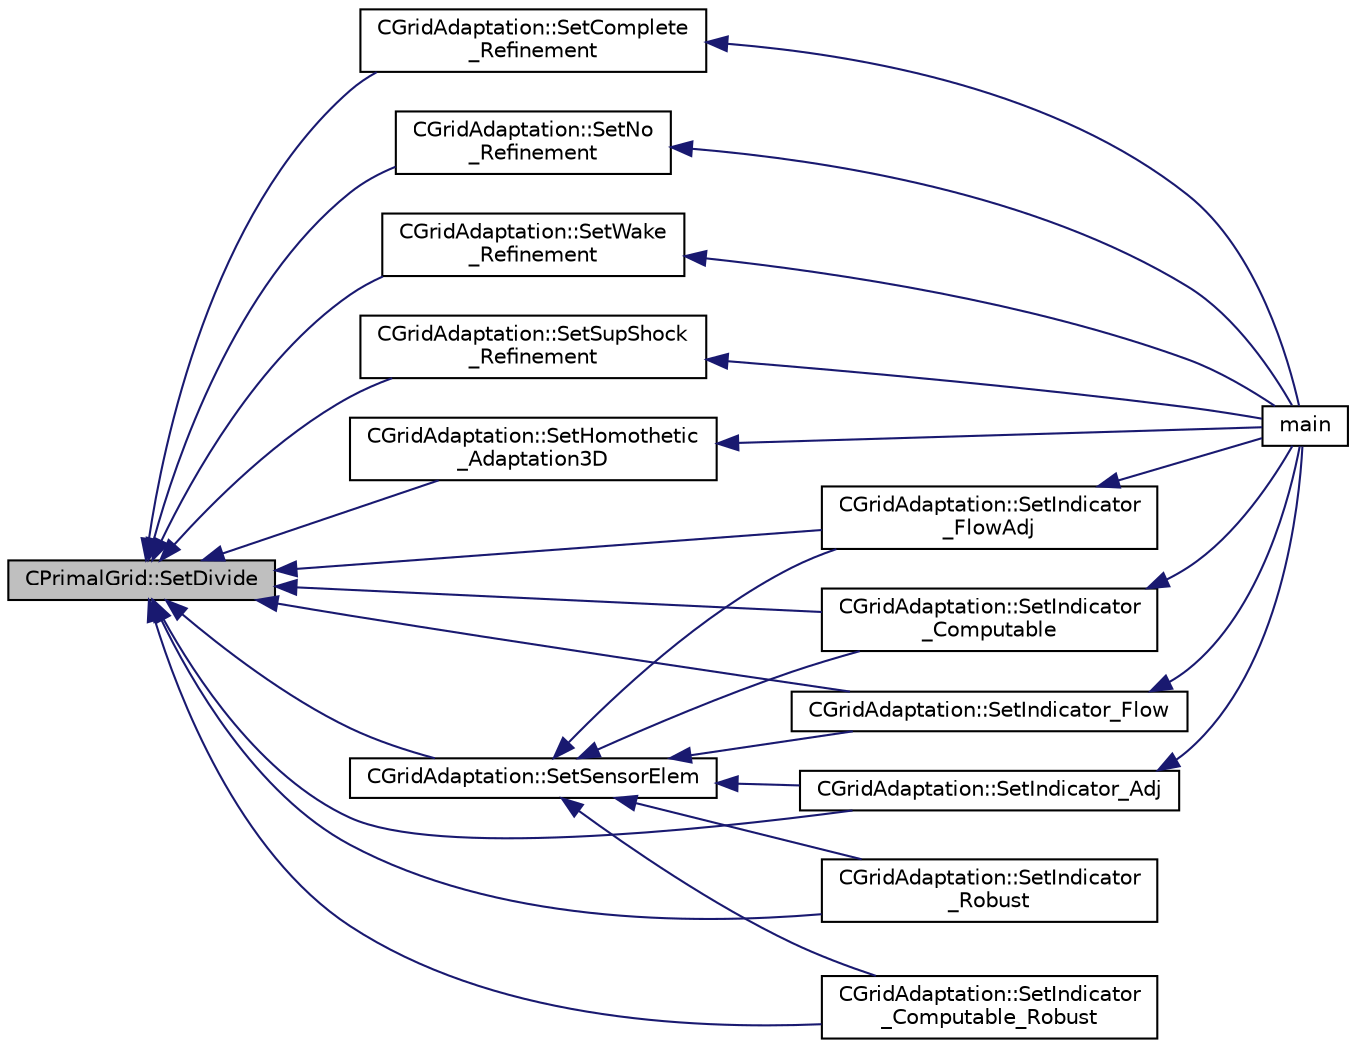 digraph "CPrimalGrid::SetDivide"
{
  edge [fontname="Helvetica",fontsize="10",labelfontname="Helvetica",labelfontsize="10"];
  node [fontname="Helvetica",fontsize="10",shape=record];
  rankdir="LR";
  Node533 [label="CPrimalGrid::SetDivide",height=0.2,width=0.4,color="black", fillcolor="grey75", style="filled", fontcolor="black"];
  Node533 -> Node534 [dir="back",color="midnightblue",fontsize="10",style="solid",fontname="Helvetica"];
  Node534 [label="CGridAdaptation::SetComplete\l_Refinement",height=0.2,width=0.4,color="black", fillcolor="white", style="filled",URL="$class_c_grid_adaptation.html#a3f9c2a92d5e55daf75f684b57c3e43fe",tooltip="Do a complete adaptation of the computational grid. "];
  Node534 -> Node535 [dir="back",color="midnightblue",fontsize="10",style="solid",fontname="Helvetica"];
  Node535 [label="main",height=0.2,width=0.4,color="black", fillcolor="white", style="filled",URL="$_s_u2___m_s_h_8cpp.html#a0ddf1224851353fc92bfbff6f499fa97"];
  Node533 -> Node536 [dir="back",color="midnightblue",fontsize="10",style="solid",fontname="Helvetica"];
  Node536 [label="CGridAdaptation::SetNo\l_Refinement",height=0.2,width=0.4,color="black", fillcolor="white", style="filled",URL="$class_c_grid_adaptation.html#a26c10756b839feeec2ddb5fba63dde2a",tooltip="Do not do any kind of adaptation. "];
  Node536 -> Node535 [dir="back",color="midnightblue",fontsize="10",style="solid",fontname="Helvetica"];
  Node533 -> Node537 [dir="back",color="midnightblue",fontsize="10",style="solid",fontname="Helvetica"];
  Node537 [label="CGridAdaptation::SetWake\l_Refinement",height=0.2,width=0.4,color="black", fillcolor="white", style="filled",URL="$class_c_grid_adaptation.html#ae0a850bae3beefe77a515c550f461a79",tooltip="Do an adaptation of the computational grid on the wake. "];
  Node537 -> Node535 [dir="back",color="midnightblue",fontsize="10",style="solid",fontname="Helvetica"];
  Node533 -> Node538 [dir="back",color="midnightblue",fontsize="10",style="solid",fontname="Helvetica"];
  Node538 [label="CGridAdaptation::SetSupShock\l_Refinement",height=0.2,width=0.4,color="black", fillcolor="white", style="filled",URL="$class_c_grid_adaptation.html#a951ad6a794c6afd507a81dccb681d117",tooltip="Do an adaptation of the computational grid on the supersonic shock region. "];
  Node538 -> Node535 [dir="back",color="midnightblue",fontsize="10",style="solid",fontname="Helvetica"];
  Node533 -> Node539 [dir="back",color="midnightblue",fontsize="10",style="solid",fontname="Helvetica"];
  Node539 [label="CGridAdaptation::SetHomothetic\l_Adaptation3D",height=0.2,width=0.4,color="black", fillcolor="white", style="filled",URL="$class_c_grid_adaptation.html#a9f2b95697dbf07724fae0b65e19323b7",tooltip="Do a complete adaptation of the computational grid using a homothetic technique (3D). "];
  Node539 -> Node535 [dir="back",color="midnightblue",fontsize="10",style="solid",fontname="Helvetica"];
  Node533 -> Node540 [dir="back",color="midnightblue",fontsize="10",style="solid",fontname="Helvetica"];
  Node540 [label="CGridAdaptation::SetIndicator_Flow",height=0.2,width=0.4,color="black", fillcolor="white", style="filled",URL="$class_c_grid_adaptation.html#a3212acb4ef87d1b62e0f7bc752122be1",tooltip="Do a complete adaptation of the computational grid. "];
  Node540 -> Node535 [dir="back",color="midnightblue",fontsize="10",style="solid",fontname="Helvetica"];
  Node533 -> Node541 [dir="back",color="midnightblue",fontsize="10",style="solid",fontname="Helvetica"];
  Node541 [label="CGridAdaptation::SetIndicator_Adj",height=0.2,width=0.4,color="black", fillcolor="white", style="filled",URL="$class_c_grid_adaptation.html#ac267e271af49d371ca5b36caf55416a0",tooltip="Do a complete adaptation of the computational grid. "];
  Node541 -> Node535 [dir="back",color="midnightblue",fontsize="10",style="solid",fontname="Helvetica"];
  Node533 -> Node542 [dir="back",color="midnightblue",fontsize="10",style="solid",fontname="Helvetica"];
  Node542 [label="CGridAdaptation::SetIndicator\l_FlowAdj",height=0.2,width=0.4,color="black", fillcolor="white", style="filled",URL="$class_c_grid_adaptation.html#a8819a8390c6e8411a99959ef2b65d46b",tooltip="Do a complete adaptation of the computational grid. "];
  Node542 -> Node535 [dir="back",color="midnightblue",fontsize="10",style="solid",fontname="Helvetica"];
  Node533 -> Node543 [dir="back",color="midnightblue",fontsize="10",style="solid",fontname="Helvetica"];
  Node543 [label="CGridAdaptation::SetIndicator\l_Robust",height=0.2,width=0.4,color="black", fillcolor="white", style="filled",URL="$class_c_grid_adaptation.html#afba3648a0e8272b4e4f7374ac66e577a",tooltip="Read the flow solution from the restart file. "];
  Node533 -> Node544 [dir="back",color="midnightblue",fontsize="10",style="solid",fontname="Helvetica"];
  Node544 [label="CGridAdaptation::SetIndicator\l_Computable",height=0.2,width=0.4,color="black", fillcolor="white", style="filled",URL="$class_c_grid_adaptation.html#ae1e4e9e20c447d5407b4363715dbb401",tooltip="Read the flow solution from the restart file. "];
  Node544 -> Node535 [dir="back",color="midnightblue",fontsize="10",style="solid",fontname="Helvetica"];
  Node533 -> Node545 [dir="back",color="midnightblue",fontsize="10",style="solid",fontname="Helvetica"];
  Node545 [label="CGridAdaptation::SetIndicator\l_Computable_Robust",height=0.2,width=0.4,color="black", fillcolor="white", style="filled",URL="$class_c_grid_adaptation.html#adfc1f21d5e022c4d02aae3be6cf40645",tooltip="Read the flow solution from the restart file. "];
  Node533 -> Node546 [dir="back",color="midnightblue",fontsize="10",style="solid",fontname="Helvetica"];
  Node546 [label="CGridAdaptation::SetSensorElem",height=0.2,width=0.4,color="black", fillcolor="white", style="filled",URL="$class_c_grid_adaptation.html#abe648dc71ea25acf41b46a87af9a2eff",tooltip="Read the flow solution from the restart file. "];
  Node546 -> Node540 [dir="back",color="midnightblue",fontsize="10",style="solid",fontname="Helvetica"];
  Node546 -> Node541 [dir="back",color="midnightblue",fontsize="10",style="solid",fontname="Helvetica"];
  Node546 -> Node542 [dir="back",color="midnightblue",fontsize="10",style="solid",fontname="Helvetica"];
  Node546 -> Node543 [dir="back",color="midnightblue",fontsize="10",style="solid",fontname="Helvetica"];
  Node546 -> Node544 [dir="back",color="midnightblue",fontsize="10",style="solid",fontname="Helvetica"];
  Node546 -> Node545 [dir="back",color="midnightblue",fontsize="10",style="solid",fontname="Helvetica"];
}
